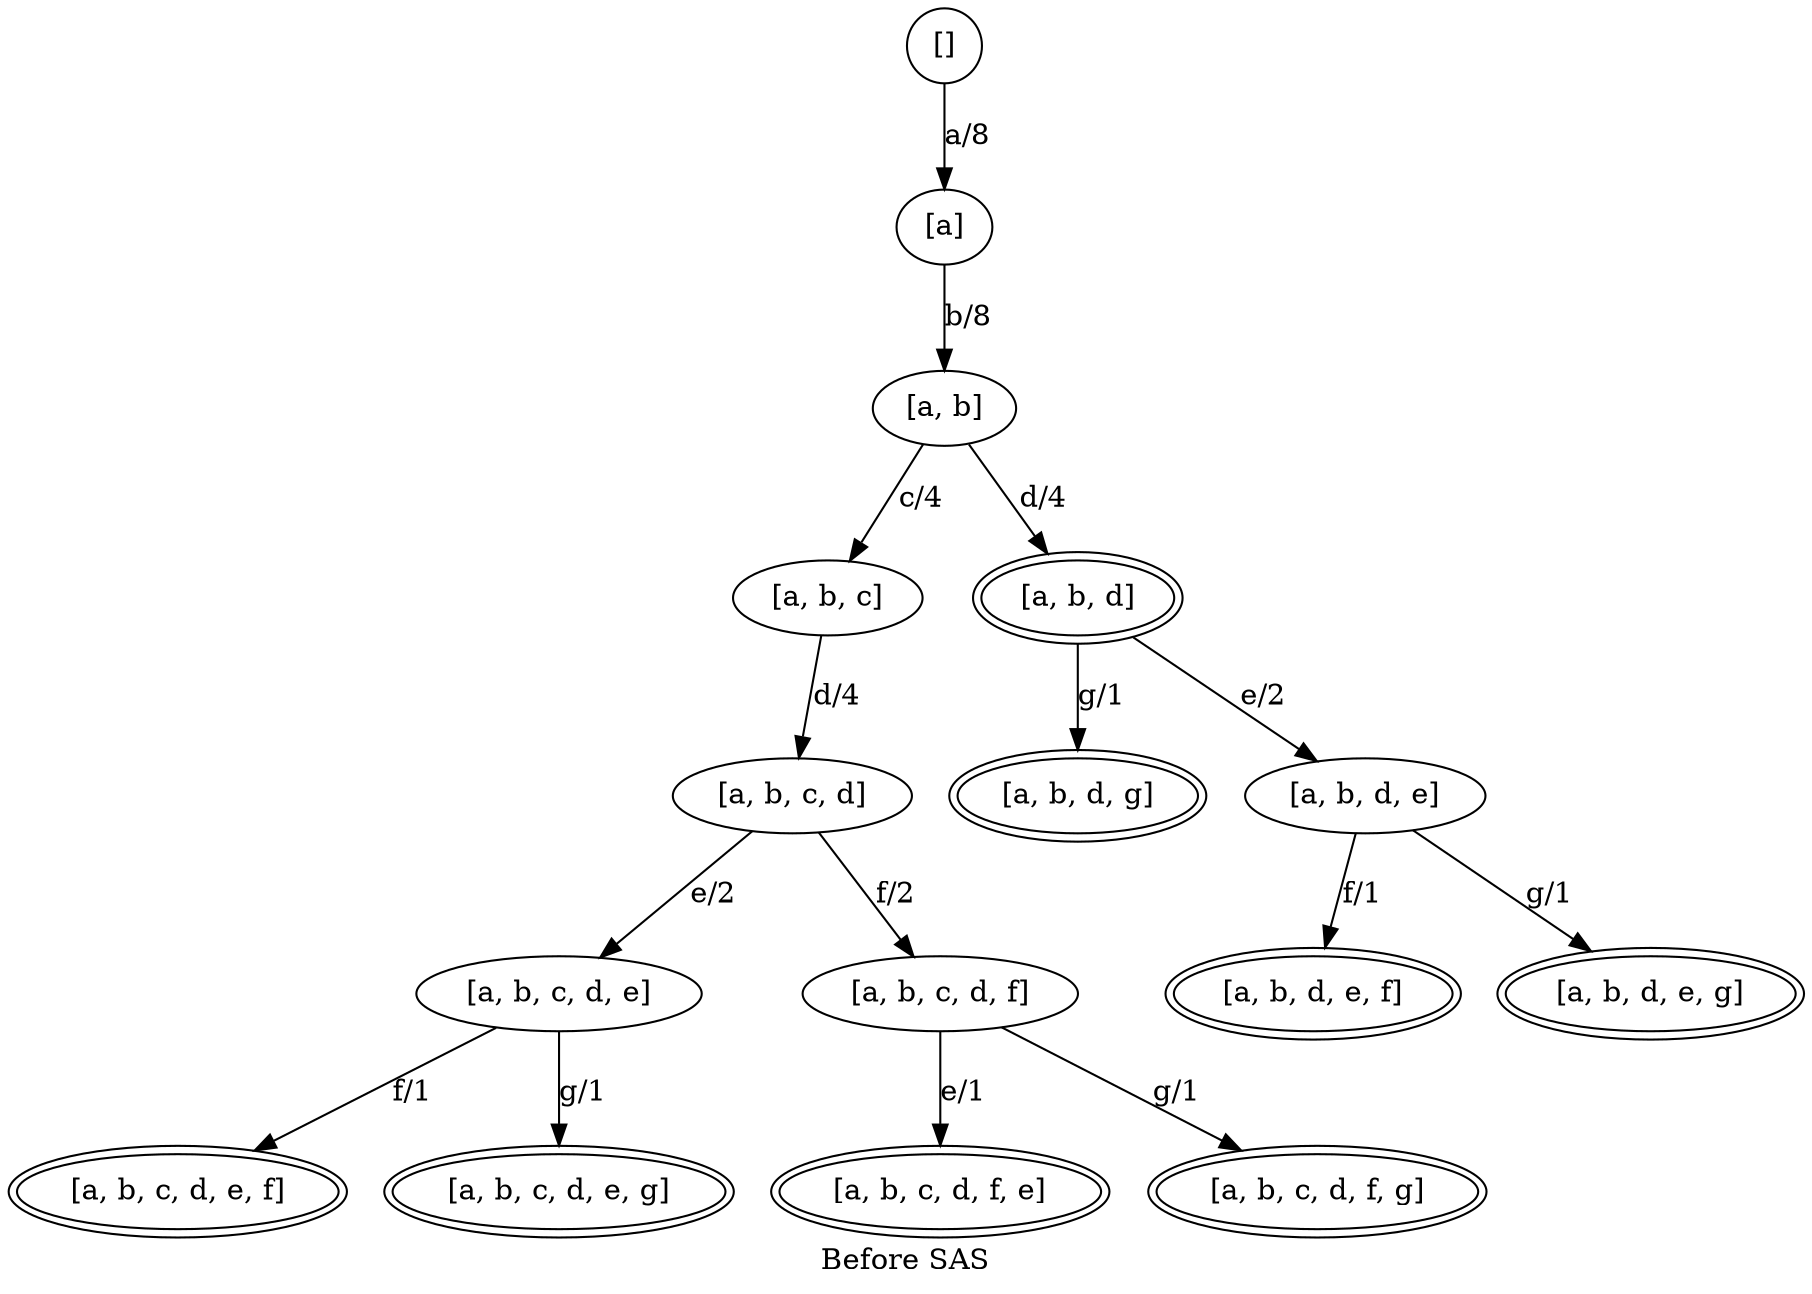 digraph G {
    label="Before SAS";
    node [width=0.5];
x283caa0 [label="[]"]
x283caf8 [label="[a]"]
x283d128 [label="[a, b]"]
x283cfc8 [label="[a, b, c]"]
x283ce10 [label="[a, b, c, d]"]
x283cd60 [label="[a, b, c, d, e]"]
x283cdb8 [label="[a, b, c, d, e, f]",peripheries=2]
x283ce68 [label="[a, b, c, d, e, g]",peripheries=2]
x283cf18 [label="[a, b, c, d, f]"]
x283d440 [label="[a, b, c, d, f, e]",peripheries=2]
x283d3e8 [label="[a, b, c, d, f, g]",peripheries=2]
x283d7b0 [label="[a, b, d]",peripheries=2]
x283d338 [label="[a, b, d, g]",peripheries=2]
x283d548 [label="[a, b, d, e]"]
x283d6a8 [label="[a, b, d, e, f]",peripheries=2]
x283d5f8 [label="[a, b, d, e, g]",peripheries=2]
x283caa0 -> x283caf8 [label="a/8"]
x283caf8 -> x283d128 [label="b/8"]
x283d128 -> x283cfc8 [label="c/4"]
x283cfc8 -> x283ce10 [label="d/4"]
x283ce10 -> x283cd60 [label="e/2"]
x283cd60 -> x283cdb8 [label="f/1"]
x283cd60 -> x283ce68 [label="g/1"]
x283ce10 -> x283cf18 [label="f/2"]
x283cf18 -> x283d440 [label="e/1"]
x283cf18 -> x283d3e8 [label="g/1"]
x283d128 -> x283d7b0 [label="d/4"]
x283d7b0 -> x283d338 [label="g/1"]
x283d7b0 -> x283d548 [label="e/2"]
x283d548 -> x283d6a8 [label="f/1"]
x283d548 -> x283d5f8 [label="g/1"]
}

